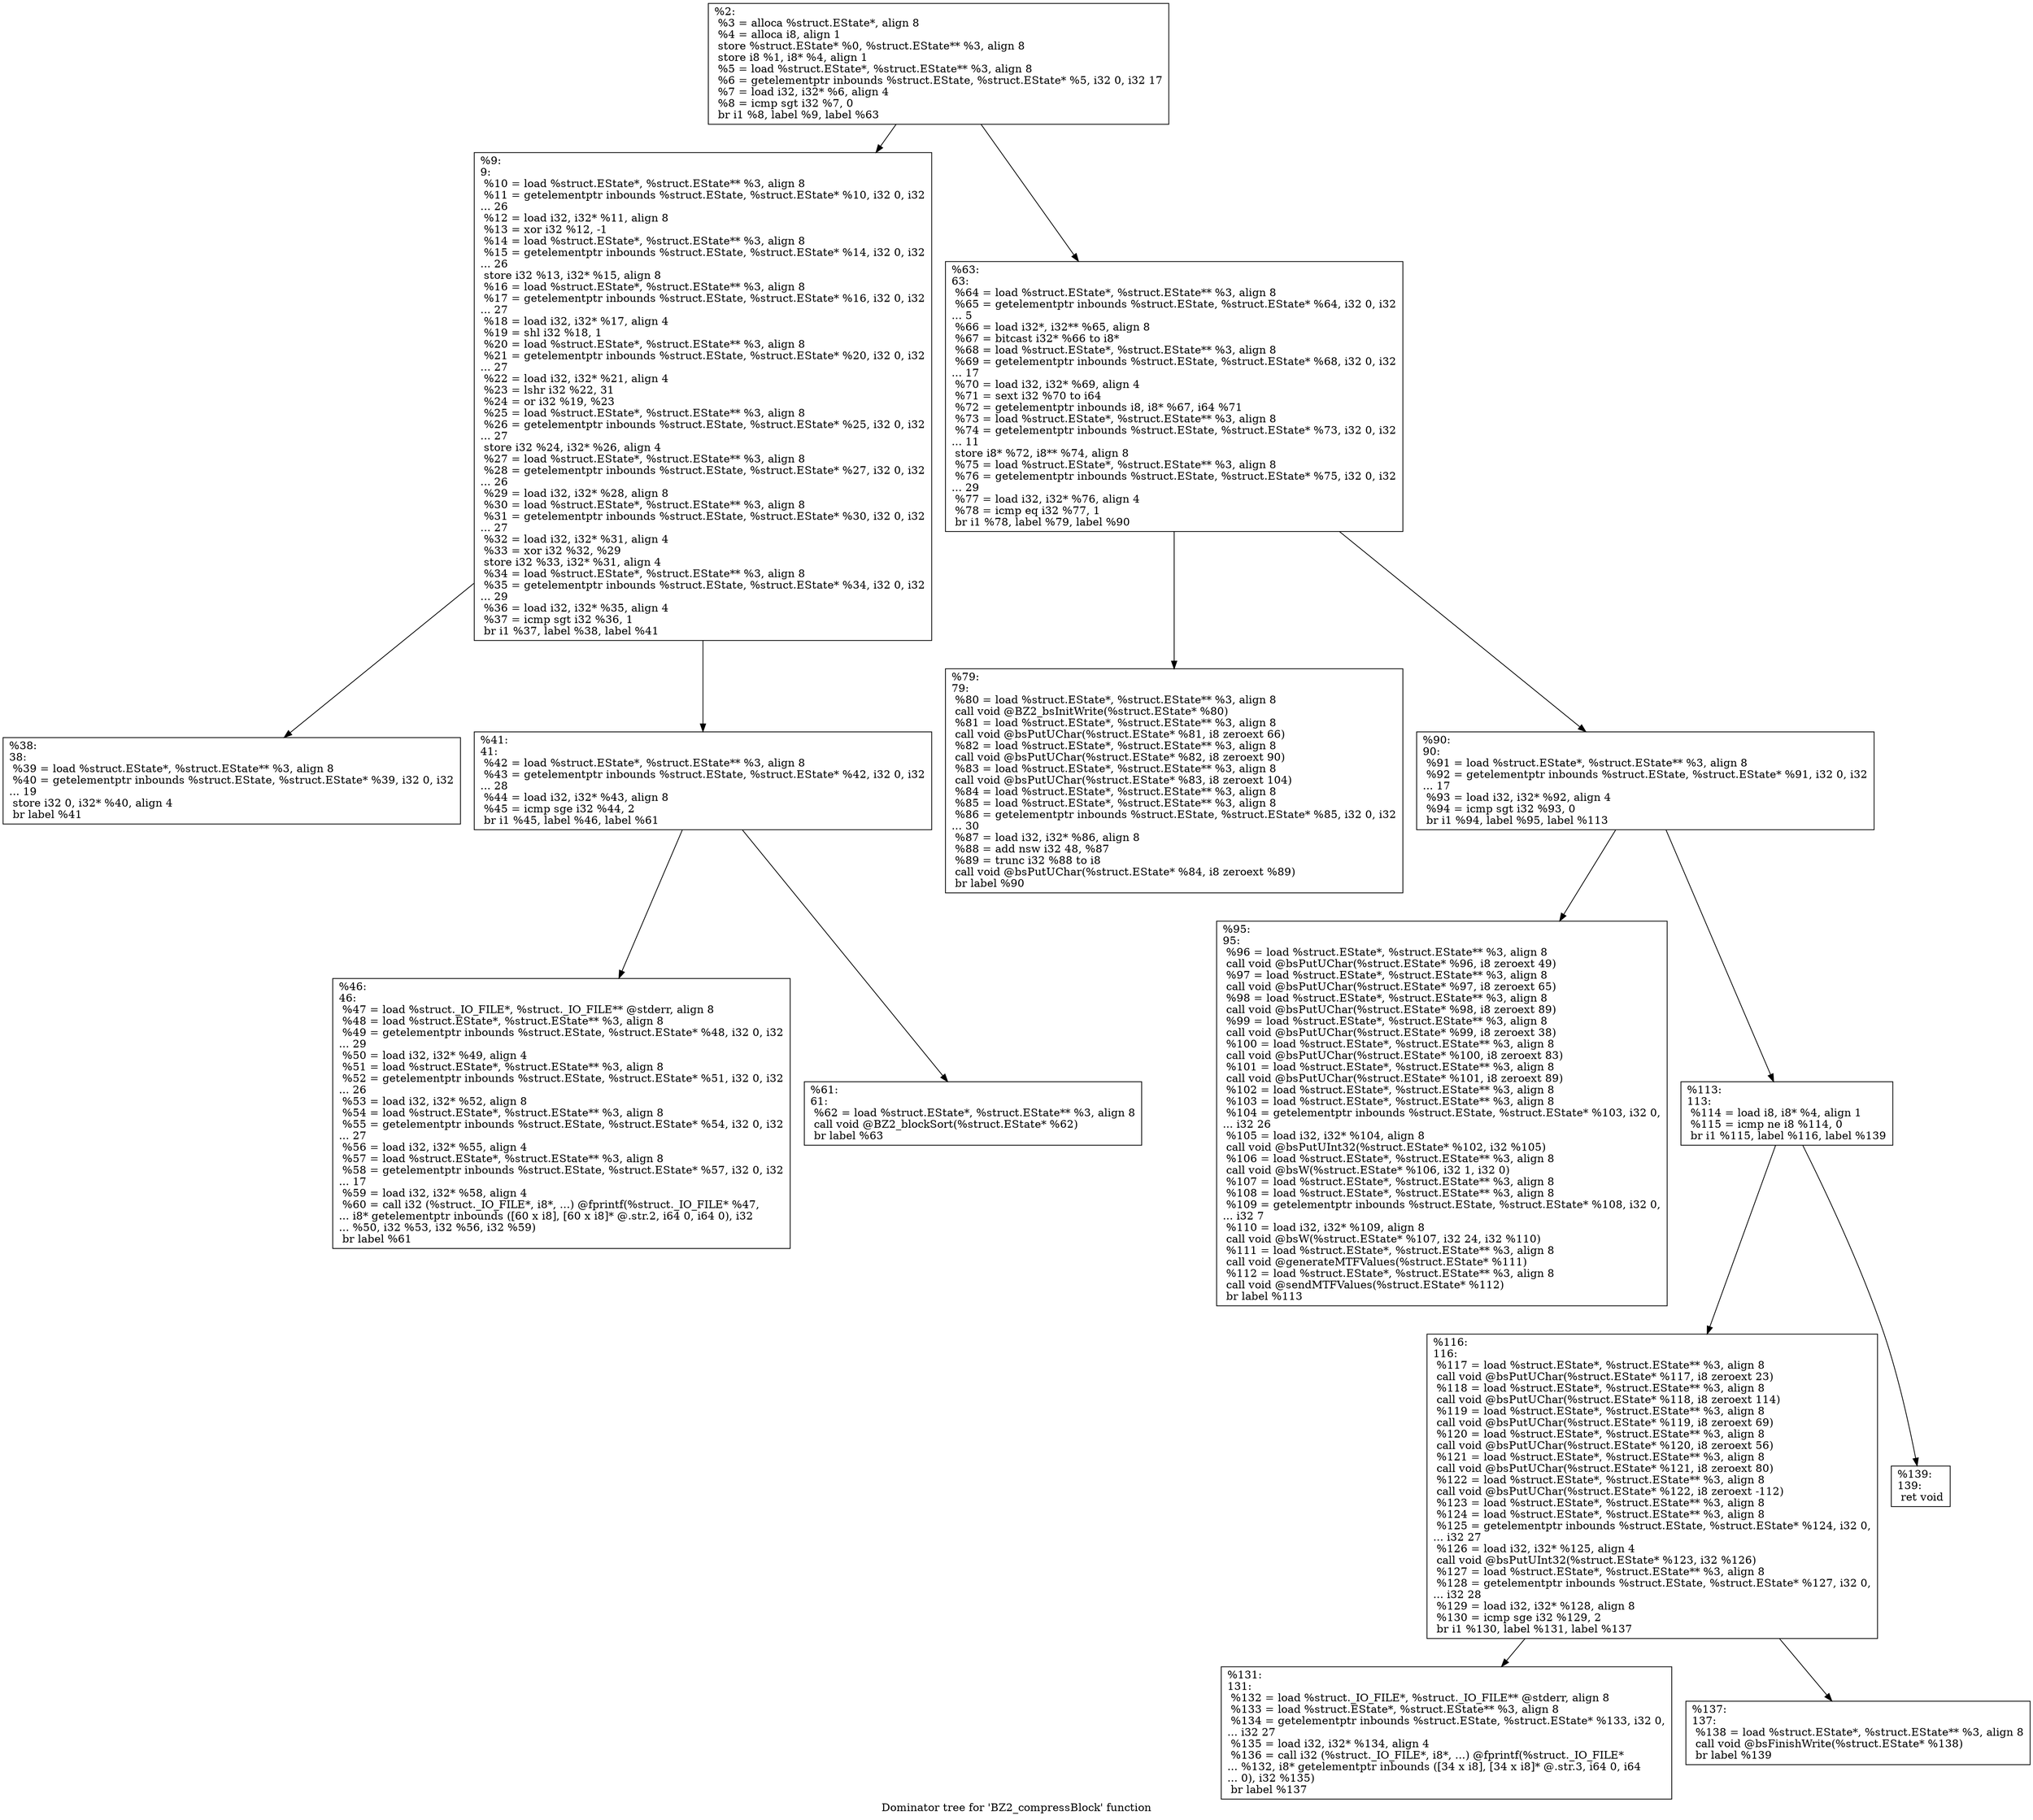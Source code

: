 digraph "Dominator tree for 'BZ2_compressBlock' function" {
	label="Dominator tree for 'BZ2_compressBlock' function";

	Node0xe91e00 [shape=record,label="{%2:\l  %3 = alloca %struct.EState*, align 8\l  %4 = alloca i8, align 1\l  store %struct.EState* %0, %struct.EState** %3, align 8\l  store i8 %1, i8* %4, align 1\l  %5 = load %struct.EState*, %struct.EState** %3, align 8\l  %6 = getelementptr inbounds %struct.EState, %struct.EState* %5, i32 0, i32 17\l  %7 = load i32, i32* %6, align 4\l  %8 = icmp sgt i32 %7, 0\l  br i1 %8, label %9, label %63\l}"];
	Node0xe91e00 -> Node0xac91c0;
	Node0xe91e00 -> Node0xd9b310;
	Node0xac91c0 [shape=record,label="{%9:\l9:                                                \l  %10 = load %struct.EState*, %struct.EState** %3, align 8\l  %11 = getelementptr inbounds %struct.EState, %struct.EState* %10, i32 0, i32\l... 26\l  %12 = load i32, i32* %11, align 8\l  %13 = xor i32 %12, -1\l  %14 = load %struct.EState*, %struct.EState** %3, align 8\l  %15 = getelementptr inbounds %struct.EState, %struct.EState* %14, i32 0, i32\l... 26\l  store i32 %13, i32* %15, align 8\l  %16 = load %struct.EState*, %struct.EState** %3, align 8\l  %17 = getelementptr inbounds %struct.EState, %struct.EState* %16, i32 0, i32\l... 27\l  %18 = load i32, i32* %17, align 4\l  %19 = shl i32 %18, 1\l  %20 = load %struct.EState*, %struct.EState** %3, align 8\l  %21 = getelementptr inbounds %struct.EState, %struct.EState* %20, i32 0, i32\l... 27\l  %22 = load i32, i32* %21, align 4\l  %23 = lshr i32 %22, 31\l  %24 = or i32 %19, %23\l  %25 = load %struct.EState*, %struct.EState** %3, align 8\l  %26 = getelementptr inbounds %struct.EState, %struct.EState* %25, i32 0, i32\l... 27\l  store i32 %24, i32* %26, align 4\l  %27 = load %struct.EState*, %struct.EState** %3, align 8\l  %28 = getelementptr inbounds %struct.EState, %struct.EState* %27, i32 0, i32\l... 26\l  %29 = load i32, i32* %28, align 8\l  %30 = load %struct.EState*, %struct.EState** %3, align 8\l  %31 = getelementptr inbounds %struct.EState, %struct.EState* %30, i32 0, i32\l... 27\l  %32 = load i32, i32* %31, align 4\l  %33 = xor i32 %32, %29\l  store i32 %33, i32* %31, align 4\l  %34 = load %struct.EState*, %struct.EState** %3, align 8\l  %35 = getelementptr inbounds %struct.EState, %struct.EState* %34, i32 0, i32\l... 29\l  %36 = load i32, i32* %35, align 4\l  %37 = icmp sgt i32 %36, 1\l  br i1 %37, label %38, label %41\l}"];
	Node0xac91c0 -> Node0xe8d6a0;
	Node0xac91c0 -> Node0xe960b0;
	Node0xe8d6a0 [shape=record,label="{%38:\l38:                                               \l  %39 = load %struct.EState*, %struct.EState** %3, align 8\l  %40 = getelementptr inbounds %struct.EState, %struct.EState* %39, i32 0, i32\l... 19\l  store i32 0, i32* %40, align 4\l  br label %41\l}"];
	Node0xe960b0 [shape=record,label="{%41:\l41:                                               \l  %42 = load %struct.EState*, %struct.EState** %3, align 8\l  %43 = getelementptr inbounds %struct.EState, %struct.EState* %42, i32 0, i32\l... 28\l  %44 = load i32, i32* %43, align 8\l  %45 = icmp sge i32 %44, 2\l  br i1 %45, label %46, label %61\l}"];
	Node0xe960b0 -> Node0xe969b0;
	Node0xe960b0 -> Node0xe95df0;
	Node0xe969b0 [shape=record,label="{%46:\l46:                                               \l  %47 = load %struct._IO_FILE*, %struct._IO_FILE** @stderr, align 8\l  %48 = load %struct.EState*, %struct.EState** %3, align 8\l  %49 = getelementptr inbounds %struct.EState, %struct.EState* %48, i32 0, i32\l... 29\l  %50 = load i32, i32* %49, align 4\l  %51 = load %struct.EState*, %struct.EState** %3, align 8\l  %52 = getelementptr inbounds %struct.EState, %struct.EState* %51, i32 0, i32\l... 26\l  %53 = load i32, i32* %52, align 8\l  %54 = load %struct.EState*, %struct.EState** %3, align 8\l  %55 = getelementptr inbounds %struct.EState, %struct.EState* %54, i32 0, i32\l... 27\l  %56 = load i32, i32* %55, align 4\l  %57 = load %struct.EState*, %struct.EState** %3, align 8\l  %58 = getelementptr inbounds %struct.EState, %struct.EState* %57, i32 0, i32\l... 17\l  %59 = load i32, i32* %58, align 4\l  %60 = call i32 (%struct._IO_FILE*, i8*, ...) @fprintf(%struct._IO_FILE* %47,\l... i8* getelementptr inbounds ([60 x i8], [60 x i8]* @.str.2, i64 0, i64 0), i32\l... %50, i32 %53, i32 %56, i32 %59)\l  br label %61\l}"];
	Node0xe95df0 [shape=record,label="{%61:\l61:                                               \l  %62 = load %struct.EState*, %struct.EState** %3, align 8\l  call void @BZ2_blockSort(%struct.EState* %62)\l  br label %63\l}"];
	Node0xd9b310 [shape=record,label="{%63:\l63:                                               \l  %64 = load %struct.EState*, %struct.EState** %3, align 8\l  %65 = getelementptr inbounds %struct.EState, %struct.EState* %64, i32 0, i32\l... 5\l  %66 = load i32*, i32** %65, align 8\l  %67 = bitcast i32* %66 to i8*\l  %68 = load %struct.EState*, %struct.EState** %3, align 8\l  %69 = getelementptr inbounds %struct.EState, %struct.EState* %68, i32 0, i32\l... 17\l  %70 = load i32, i32* %69, align 4\l  %71 = sext i32 %70 to i64\l  %72 = getelementptr inbounds i8, i8* %67, i64 %71\l  %73 = load %struct.EState*, %struct.EState** %3, align 8\l  %74 = getelementptr inbounds %struct.EState, %struct.EState* %73, i32 0, i32\l... 11\l  store i8* %72, i8** %74, align 8\l  %75 = load %struct.EState*, %struct.EState** %3, align 8\l  %76 = getelementptr inbounds %struct.EState, %struct.EState* %75, i32 0, i32\l... 29\l  %77 = load i32, i32* %76, align 4\l  %78 = icmp eq i32 %77, 1\l  br i1 %78, label %79, label %90\l}"];
	Node0xd9b310 -> Node0xbf4530;
	Node0xd9b310 -> Node0xbf4170;
	Node0xbf4530 [shape=record,label="{%79:\l79:                                               \l  %80 = load %struct.EState*, %struct.EState** %3, align 8\l  call void @BZ2_bsInitWrite(%struct.EState* %80)\l  %81 = load %struct.EState*, %struct.EState** %3, align 8\l  call void @bsPutUChar(%struct.EState* %81, i8 zeroext 66)\l  %82 = load %struct.EState*, %struct.EState** %3, align 8\l  call void @bsPutUChar(%struct.EState* %82, i8 zeroext 90)\l  %83 = load %struct.EState*, %struct.EState** %3, align 8\l  call void @bsPutUChar(%struct.EState* %83, i8 zeroext 104)\l  %84 = load %struct.EState*, %struct.EState** %3, align 8\l  %85 = load %struct.EState*, %struct.EState** %3, align 8\l  %86 = getelementptr inbounds %struct.EState, %struct.EState* %85, i32 0, i32\l... 30\l  %87 = load i32, i32* %86, align 8\l  %88 = add nsw i32 48, %87\l  %89 = trunc i32 %88 to i8\l  call void @bsPutUChar(%struct.EState* %84, i8 zeroext %89)\l  br label %90\l}"];
	Node0xbf4170 [shape=record,label="{%90:\l90:                                               \l  %91 = load %struct.EState*, %struct.EState** %3, align 8\l  %92 = getelementptr inbounds %struct.EState, %struct.EState* %91, i32 0, i32\l... 17\l  %93 = load i32, i32* %92, align 4\l  %94 = icmp sgt i32 %93, 0\l  br i1 %94, label %95, label %113\l}"];
	Node0xbf4170 -> Node0xd878c0;
	Node0xbf4170 -> Node0xe552d0;
	Node0xd878c0 [shape=record,label="{%95:\l95:                                               \l  %96 = load %struct.EState*, %struct.EState** %3, align 8\l  call void @bsPutUChar(%struct.EState* %96, i8 zeroext 49)\l  %97 = load %struct.EState*, %struct.EState** %3, align 8\l  call void @bsPutUChar(%struct.EState* %97, i8 zeroext 65)\l  %98 = load %struct.EState*, %struct.EState** %3, align 8\l  call void @bsPutUChar(%struct.EState* %98, i8 zeroext 89)\l  %99 = load %struct.EState*, %struct.EState** %3, align 8\l  call void @bsPutUChar(%struct.EState* %99, i8 zeroext 38)\l  %100 = load %struct.EState*, %struct.EState** %3, align 8\l  call void @bsPutUChar(%struct.EState* %100, i8 zeroext 83)\l  %101 = load %struct.EState*, %struct.EState** %3, align 8\l  call void @bsPutUChar(%struct.EState* %101, i8 zeroext 89)\l  %102 = load %struct.EState*, %struct.EState** %3, align 8\l  %103 = load %struct.EState*, %struct.EState** %3, align 8\l  %104 = getelementptr inbounds %struct.EState, %struct.EState* %103, i32 0,\l... i32 26\l  %105 = load i32, i32* %104, align 8\l  call void @bsPutUInt32(%struct.EState* %102, i32 %105)\l  %106 = load %struct.EState*, %struct.EState** %3, align 8\l  call void @bsW(%struct.EState* %106, i32 1, i32 0)\l  %107 = load %struct.EState*, %struct.EState** %3, align 8\l  %108 = load %struct.EState*, %struct.EState** %3, align 8\l  %109 = getelementptr inbounds %struct.EState, %struct.EState* %108, i32 0,\l... i32 7\l  %110 = load i32, i32* %109, align 8\l  call void @bsW(%struct.EState* %107, i32 24, i32 %110)\l  %111 = load %struct.EState*, %struct.EState** %3, align 8\l  call void @generateMTFValues(%struct.EState* %111)\l  %112 = load %struct.EState*, %struct.EState** %3, align 8\l  call void @sendMTFValues(%struct.EState* %112)\l  br label %113\l}"];
	Node0xe552d0 [shape=record,label="{%113:\l113:                                              \l  %114 = load i8, i8* %4, align 1\l  %115 = icmp ne i8 %114, 0\l  br i1 %115, label %116, label %139\l}"];
	Node0xe552d0 -> Node0xb18420;
	Node0xe552d0 -> Node0xe5f570;
	Node0xb18420 [shape=record,label="{%116:\l116:                                              \l  %117 = load %struct.EState*, %struct.EState** %3, align 8\l  call void @bsPutUChar(%struct.EState* %117, i8 zeroext 23)\l  %118 = load %struct.EState*, %struct.EState** %3, align 8\l  call void @bsPutUChar(%struct.EState* %118, i8 zeroext 114)\l  %119 = load %struct.EState*, %struct.EState** %3, align 8\l  call void @bsPutUChar(%struct.EState* %119, i8 zeroext 69)\l  %120 = load %struct.EState*, %struct.EState** %3, align 8\l  call void @bsPutUChar(%struct.EState* %120, i8 zeroext 56)\l  %121 = load %struct.EState*, %struct.EState** %3, align 8\l  call void @bsPutUChar(%struct.EState* %121, i8 zeroext 80)\l  %122 = load %struct.EState*, %struct.EState** %3, align 8\l  call void @bsPutUChar(%struct.EState* %122, i8 zeroext -112)\l  %123 = load %struct.EState*, %struct.EState** %3, align 8\l  %124 = load %struct.EState*, %struct.EState** %3, align 8\l  %125 = getelementptr inbounds %struct.EState, %struct.EState* %124, i32 0,\l... i32 27\l  %126 = load i32, i32* %125, align 4\l  call void @bsPutUInt32(%struct.EState* %123, i32 %126)\l  %127 = load %struct.EState*, %struct.EState** %3, align 8\l  %128 = getelementptr inbounds %struct.EState, %struct.EState* %127, i32 0,\l... i32 28\l  %129 = load i32, i32* %128, align 8\l  %130 = icmp sge i32 %129, 2\l  br i1 %130, label %131, label %137\l}"];
	Node0xb18420 -> Node0xb6a750;
	Node0xb18420 -> Node0xe47ba0;
	Node0xb6a750 [shape=record,label="{%131:\l131:                                              \l  %132 = load %struct._IO_FILE*, %struct._IO_FILE** @stderr, align 8\l  %133 = load %struct.EState*, %struct.EState** %3, align 8\l  %134 = getelementptr inbounds %struct.EState, %struct.EState* %133, i32 0,\l... i32 27\l  %135 = load i32, i32* %134, align 4\l  %136 = call i32 (%struct._IO_FILE*, i8*, ...) @fprintf(%struct._IO_FILE*\l... %132, i8* getelementptr inbounds ([34 x i8], [34 x i8]* @.str.3, i64 0, i64\l... 0), i32 %135)\l  br label %137\l}"];
	Node0xe47ba0 [shape=record,label="{%137:\l137:                                              \l  %138 = load %struct.EState*, %struct.EState** %3, align 8\l  call void @bsFinishWrite(%struct.EState* %138)\l  br label %139\l}"];
	Node0xe5f570 [shape=record,label="{%139:\l139:                                              \l  ret void\l}"];
}
